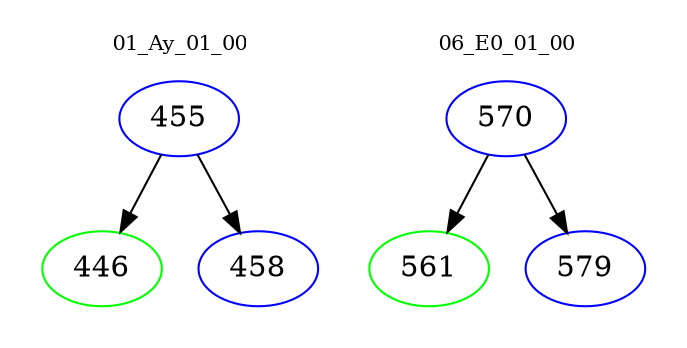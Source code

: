 digraph{
subgraph cluster_0 {
color = white
label = "01_Ay_01_00";
fontsize=10;
T0_455 [label="455", color="blue"]
T0_455 -> T0_446 [color="black"]
T0_446 [label="446", color="green"]
T0_455 -> T0_458 [color="black"]
T0_458 [label="458", color="blue"]
}
subgraph cluster_1 {
color = white
label = "06_E0_01_00";
fontsize=10;
T1_570 [label="570", color="blue"]
T1_570 -> T1_561 [color="black"]
T1_561 [label="561", color="green"]
T1_570 -> T1_579 [color="black"]
T1_579 [label="579", color="blue"]
}
}
